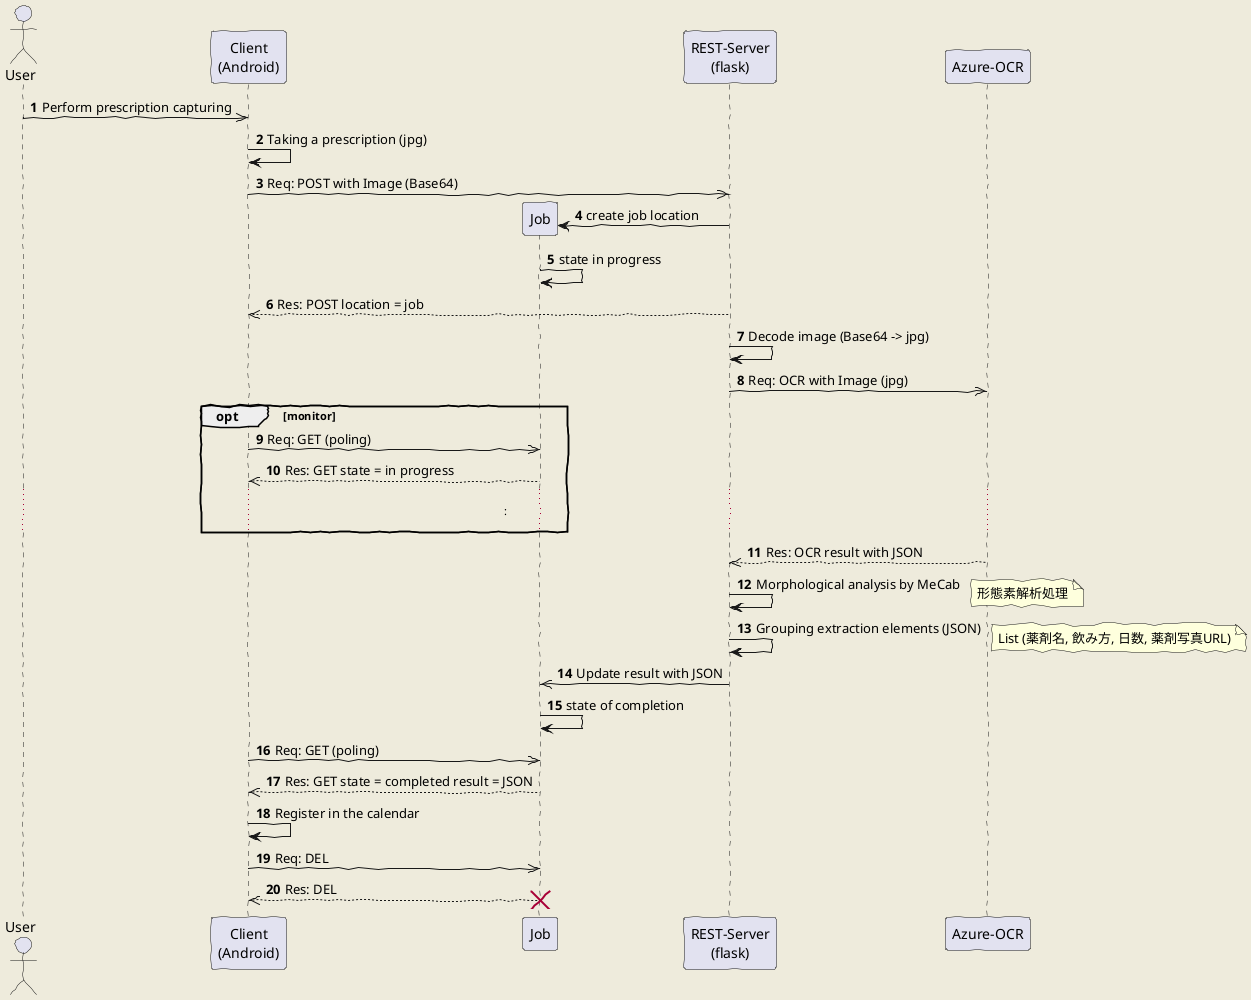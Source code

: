 
http://plantuml.com/ja/guide

@startuml
skinparam handwritten true
skinparam backgroundColor #EEEBDC

!define send(a,b,c) a->b : c

autonumber

actor User as user
participant "Client\n(Android)" as client
participant "Job" as job
participant "REST-Server\n(flask)" as rest
participant "Azure-OCR" as azure

user ->> client: Perform prescription capturing
client -> client: Taking a prescription (jpg)
client ->> rest: Req: POST with Image (Base64)

create job
rest -> job: create job location
job -> job: state in progress

rest -->> client: Res: POST location = job
rest -> rest: Decode image (Base64 -> jpg)
rest ->> azure: Req: OCR with Image (jpg)

opt monitor
client ->> job: Req: GET (poling)
job -->> client: Res: GET state = in progress
... : ...
end opt

azure -->> rest: Res: OCR result with JSON

rest -> rest: Morphological analysis by MeCab
note right
形態素解析処理
end note

rest -> rest: Grouping extraction elements (JSON)
note right
List (薬剤名, 飲み方, 日数, 薬剤写真URL)
end note

rest ->> job: Update result with JSON
job -> job: state of completion

client ->> job: Req: GET (poling)
job -->> client: Res: GET state = completed result = JSON

client -> client: Register in the calendar

client ->> job: Req: DEL
job -->> client: Res: DEL

destroy job


@enduml
